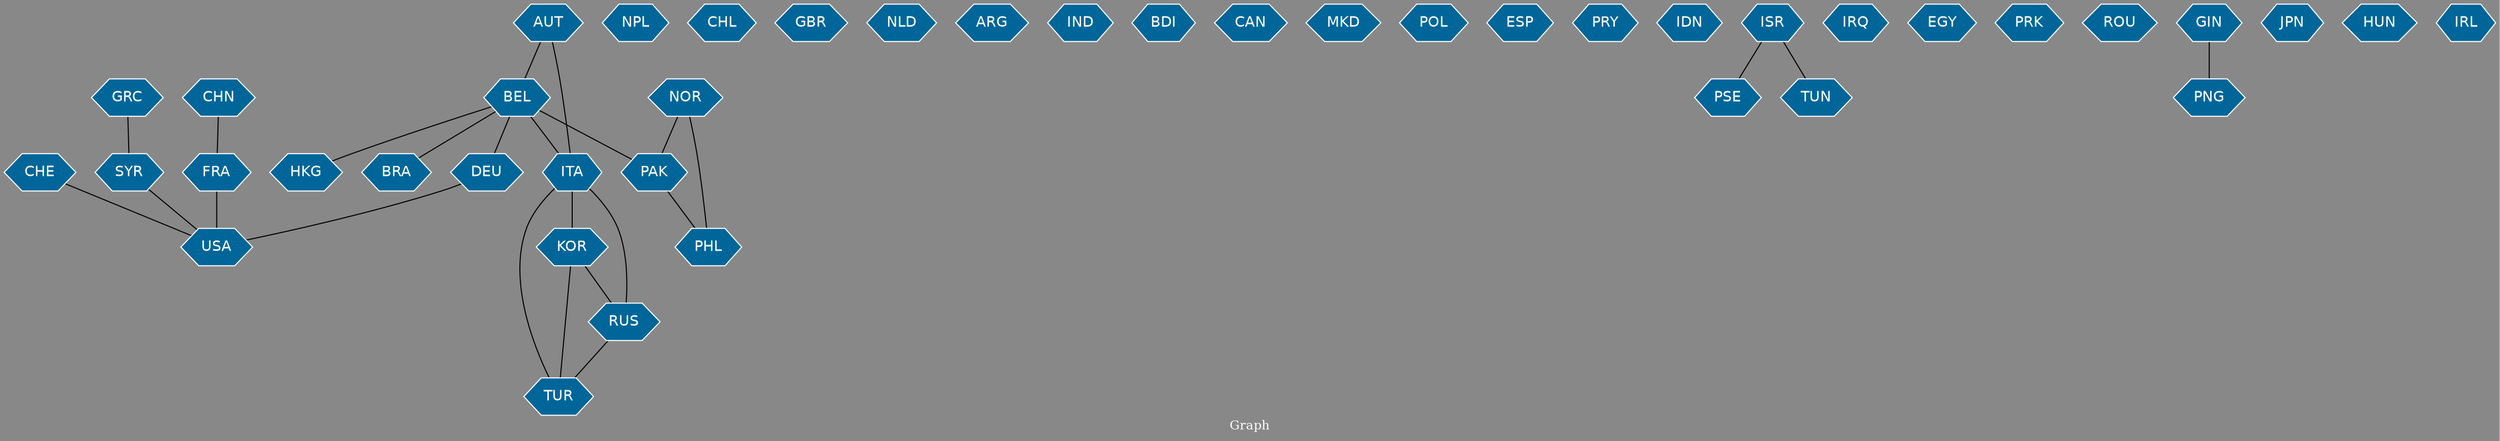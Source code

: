 // Countries together in item graph
graph {
	graph [bgcolor="#888888" fontcolor=white fontsize=12 label="Graph" outputorder=edgesfirst overlap=prism]
	node [color=white fillcolor="#006699" fontcolor=white fontname=Helvetica shape=hexagon style=filled]
	edge [arrowhead=open color=black fontcolor=white fontname=Courier fontsize=12]
		USA [label=USA]
		CHE [label=CHE]
		NPL [label=NPL]
		FRA [label=FRA]
		BEL [label=BEL]
		ITA [label=ITA]
		CHL [label=CHL]
		GBR [label=GBR]
		NLD [label=NLD]
		ARG [label=ARG]
		IND [label=IND]
		BDI [label=BDI]
		CAN [label=CAN]
		SYR [label=SYR]
		GRC [label=GRC]
		MKD [label=MKD]
		POL [label=POL]
		DEU [label=DEU]
		ESP [label=ESP]
		RUS [label=RUS]
		PRY [label=PRY]
		TUR [label=TUR]
		IDN [label=IDN]
		ISR [label=ISR]
		PSE [label=PSE]
		PAK [label=PAK]
		IRQ [label=IRQ]
		CHN [label=CHN]
		EGY [label=EGY]
		PRK [label=PRK]
		ROU [label=ROU]
		GIN [label=GIN]
		PNG [label=PNG]
		JPN [label=JPN]
		HUN [label=HUN]
		IRL [label=IRL]
		BRA [label=BRA]
		AUT [label=AUT]
		TUN [label=TUN]
		KOR [label=KOR]
		HKG [label=HKG]
		NOR [label=NOR]
		PHL [label=PHL]
			NOR -- PAK [weight=1]
			FRA -- USA [weight=2]
			GIN -- PNG [weight=1]
			BEL -- HKG [weight=1]
			ISR -- PSE [weight=2]
			ITA -- TUR [weight=1]
			PAK -- PHL [weight=1]
			AUT -- ITA [weight=1]
			GRC -- SYR [weight=1]
			SYR -- USA [weight=1]
			RUS -- TUR [weight=1]
			ITA -- RUS [weight=1]
			NOR -- PHL [weight=1]
			CHE -- USA [weight=1]
			KOR -- RUS [weight=1]
			DEU -- USA [weight=1]
			KOR -- TUR [weight=1]
			AUT -- BEL [weight=1]
			CHN -- FRA [weight=1]
			BEL -- ITA [weight=3]
			ITA -- KOR [weight=1]
			ISR -- TUN [weight=2]
			BEL -- BRA [weight=1]
			BEL -- DEU [weight=1]
			BEL -- PAK [weight=1]
}